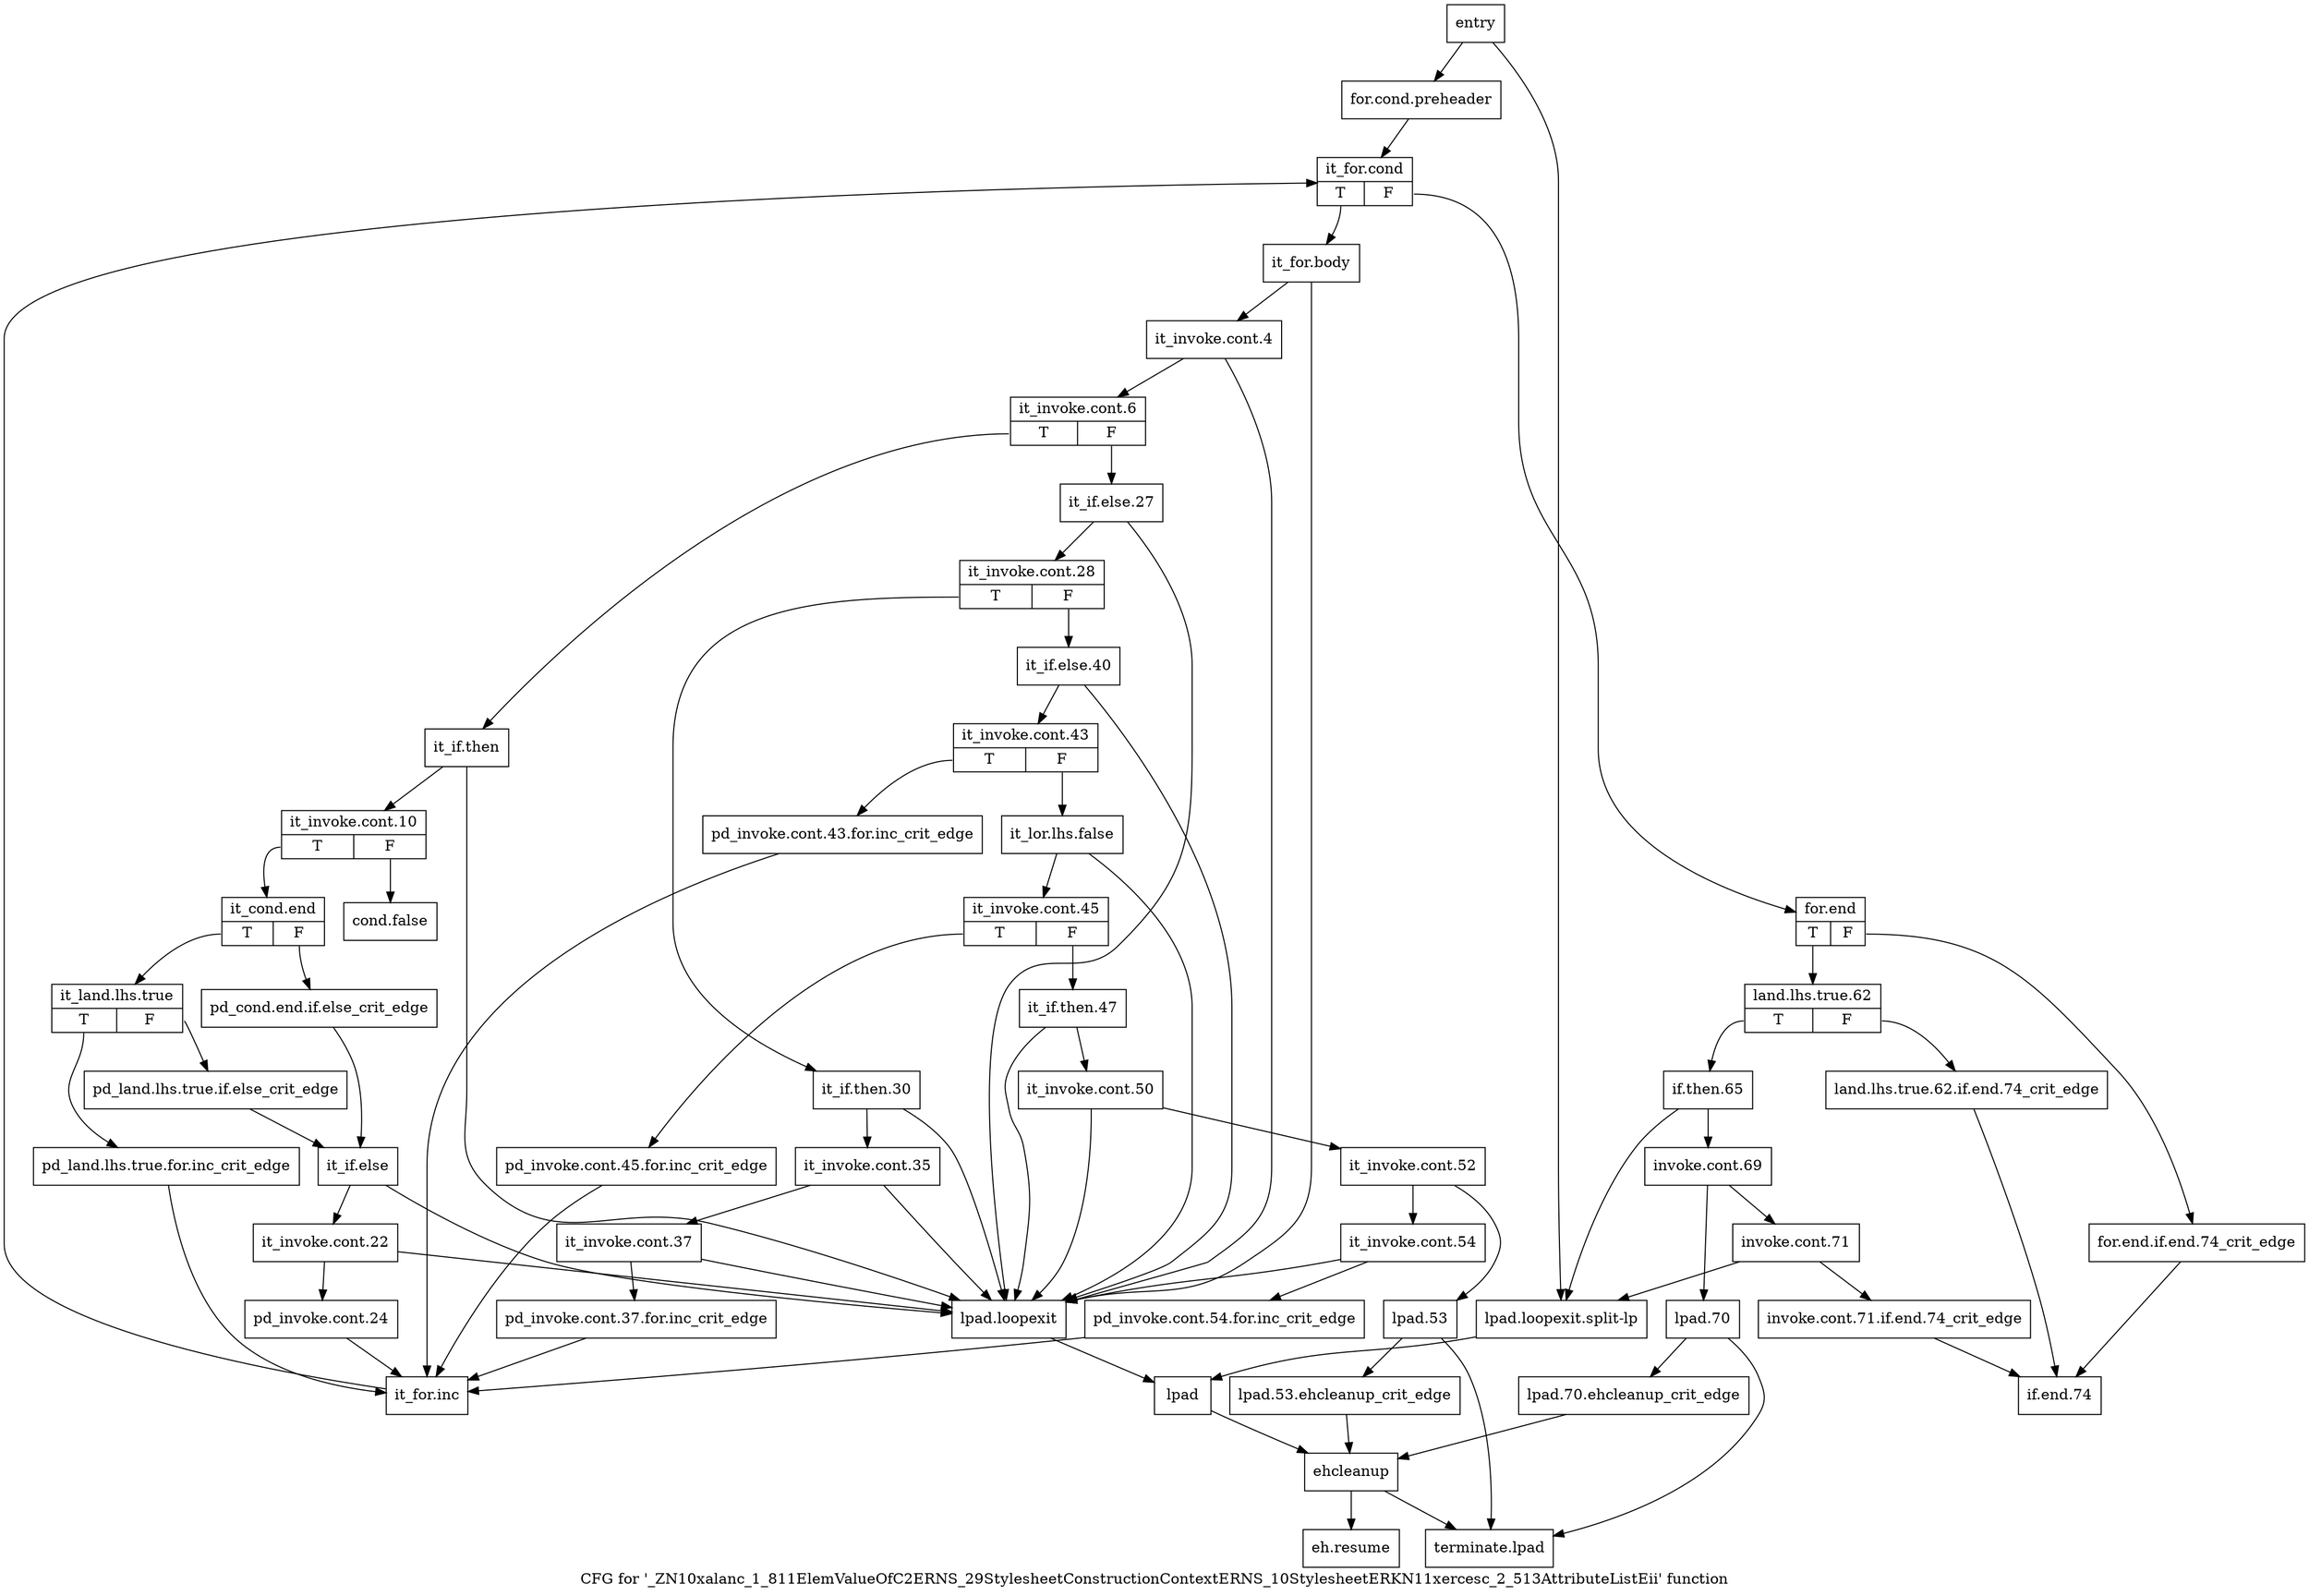 digraph "CFG for '_ZN10xalanc_1_811ElemValueOfC2ERNS_29StylesheetConstructionContextERNS_10StylesheetERKN11xercesc_2_513AttributeListEii' function" {
	label="CFG for '_ZN10xalanc_1_811ElemValueOfC2ERNS_29StylesheetConstructionContextERNS_10StylesheetERKN11xercesc_2_513AttributeListEii' function";

	Node0x736f0b0 [shape=record,label="{entry}"];
	Node0x736f0b0 -> Node0x736f100;
	Node0x736f0b0 -> Node0x736fe00;
	Node0x736f100 [shape=record,label="{for.cond.preheader}"];
	Node0x736f100 -> Node0x736f150;
	Node0x736f150 [shape=record,label="{it_for.cond|{<s0>T|<s1>F}}"];
	Node0x736f150:s0 -> Node0x736f1a0;
	Node0x736f150:s1 -> Node0x7370760;
	Node0x736f1a0 [shape=record,label="{it_for.body}"];
	Node0x736f1a0 -> Node0x736f1f0;
	Node0x736f1a0 -> Node0x736fdb0;
	Node0x736f1f0 [shape=record,label="{it_invoke.cont.4}"];
	Node0x736f1f0 -> Node0x736fc70;
	Node0x736f1f0 -> Node0x736fdb0;
	Node0x736fc70 [shape=record,label="{it_invoke.cont.6|{<s0>T|<s1>F}}"];
	Node0x736fc70:s0 -> Node0x736fcc0;
	Node0x736fc70:s1 -> Node0x7370120;
	Node0x736fcc0 [shape=record,label="{it_if.then}"];
	Node0x736fcc0 -> Node0x736fd10;
	Node0x736fcc0 -> Node0x736fdb0;
	Node0x736fd10 [shape=record,label="{it_invoke.cont.10|{<s0>T|<s1>F}}"];
	Node0x736fd10:s0 -> Node0x736fea0;
	Node0x736fd10:s1 -> Node0x736fd60;
	Node0x736fd60 [shape=record,label="{cond.false}"];
	Node0x736fdb0 [shape=record,label="{lpad.loopexit}"];
	Node0x736fdb0 -> Node0x736fe50;
	Node0x736fe00 [shape=record,label="{lpad.loopexit.split-lp}"];
	Node0x736fe00 -> Node0x736fe50;
	Node0x736fe50 [shape=record,label="{lpad}"];
	Node0x736fe50 -> Node0x7370ad0;
	Node0x736fea0 [shape=record,label="{it_cond.end|{<s0>T|<s1>F}}"];
	Node0x736fea0:s0 -> Node0x736ff40;
	Node0x736fea0:s1 -> Node0x736fef0;
	Node0x736fef0 [shape=record,label="{pd_cond.end.if.else_crit_edge}"];
	Node0x736fef0 -> Node0x7370030;
	Node0x736ff40 [shape=record,label="{it_land.lhs.true|{<s0>T|<s1>F}}"];
	Node0x736ff40:s0 -> Node0x736ffe0;
	Node0x736ff40:s1 -> Node0x736ff90;
	Node0x736ff90 [shape=record,label="{pd_land.lhs.true.if.else_crit_edge}"];
	Node0x736ff90 -> Node0x7370030;
	Node0x736ffe0 [shape=record,label="{pd_land.lhs.true.for.inc_crit_edge}"];
	Node0x736ffe0 -> Node0x7370710;
	Node0x7370030 [shape=record,label="{it_if.else}"];
	Node0x7370030 -> Node0x7370080;
	Node0x7370030 -> Node0x736fdb0;
	Node0x7370080 [shape=record,label="{it_invoke.cont.22}"];
	Node0x7370080 -> Node0x73700d0;
	Node0x7370080 -> Node0x736fdb0;
	Node0x73700d0 [shape=record,label="{pd_invoke.cont.24}"];
	Node0x73700d0 -> Node0x7370710;
	Node0x7370120 [shape=record,label="{it_if.else.27}"];
	Node0x7370120 -> Node0x7370170;
	Node0x7370120 -> Node0x736fdb0;
	Node0x7370170 [shape=record,label="{it_invoke.cont.28|{<s0>T|<s1>F}}"];
	Node0x7370170:s0 -> Node0x73701c0;
	Node0x7370170:s1 -> Node0x7370300;
	Node0x73701c0 [shape=record,label="{it_if.then.30}"];
	Node0x73701c0 -> Node0x7370210;
	Node0x73701c0 -> Node0x736fdb0;
	Node0x7370210 [shape=record,label="{it_invoke.cont.35}"];
	Node0x7370210 -> Node0x7370260;
	Node0x7370210 -> Node0x736fdb0;
	Node0x7370260 [shape=record,label="{it_invoke.cont.37}"];
	Node0x7370260 -> Node0x73702b0;
	Node0x7370260 -> Node0x736fdb0;
	Node0x73702b0 [shape=record,label="{pd_invoke.cont.37.for.inc_crit_edge}"];
	Node0x73702b0 -> Node0x7370710;
	Node0x7370300 [shape=record,label="{it_if.else.40}"];
	Node0x7370300 -> Node0x7370350;
	Node0x7370300 -> Node0x736fdb0;
	Node0x7370350 [shape=record,label="{it_invoke.cont.43|{<s0>T|<s1>F}}"];
	Node0x7370350:s0 -> Node0x73703a0;
	Node0x7370350:s1 -> Node0x73703f0;
	Node0x73703a0 [shape=record,label="{pd_invoke.cont.43.for.inc_crit_edge}"];
	Node0x73703a0 -> Node0x7370710;
	Node0x73703f0 [shape=record,label="{it_lor.lhs.false}"];
	Node0x73703f0 -> Node0x7370440;
	Node0x73703f0 -> Node0x736fdb0;
	Node0x7370440 [shape=record,label="{it_invoke.cont.45|{<s0>T|<s1>F}}"];
	Node0x7370440:s0 -> Node0x7370490;
	Node0x7370440:s1 -> Node0x73704e0;
	Node0x7370490 [shape=record,label="{pd_invoke.cont.45.for.inc_crit_edge}"];
	Node0x7370490 -> Node0x7370710;
	Node0x73704e0 [shape=record,label="{it_if.then.47}"];
	Node0x73704e0 -> Node0x7370530;
	Node0x73704e0 -> Node0x736fdb0;
	Node0x7370530 [shape=record,label="{it_invoke.cont.50}"];
	Node0x7370530 -> Node0x7370580;
	Node0x7370530 -> Node0x736fdb0;
	Node0x7370580 [shape=record,label="{it_invoke.cont.52}"];
	Node0x7370580 -> Node0x73705d0;
	Node0x7370580 -> Node0x7370670;
	Node0x73705d0 [shape=record,label="{it_invoke.cont.54}"];
	Node0x73705d0 -> Node0x7370620;
	Node0x73705d0 -> Node0x736fdb0;
	Node0x7370620 [shape=record,label="{pd_invoke.cont.54.for.inc_crit_edge}"];
	Node0x7370620 -> Node0x7370710;
	Node0x7370670 [shape=record,label="{lpad.53}"];
	Node0x7370670 -> Node0x73706c0;
	Node0x7370670 -> Node0x7370b70;
	Node0x73706c0 [shape=record,label="{lpad.53.ehcleanup_crit_edge}"];
	Node0x73706c0 -> Node0x7370ad0;
	Node0x7370710 [shape=record,label="{it_for.inc}"];
	Node0x7370710 -> Node0x736f150;
	Node0x7370760 [shape=record,label="{for.end|{<s0>T|<s1>F}}"];
	Node0x7370760:s0 -> Node0x7370800;
	Node0x7370760:s1 -> Node0x73707b0;
	Node0x73707b0 [shape=record,label="{for.end.if.end.74_crit_edge}"];
	Node0x73707b0 -> Node0x7370a80;
	Node0x7370800 [shape=record,label="{land.lhs.true.62|{<s0>T|<s1>F}}"];
	Node0x7370800:s0 -> Node0x73708a0;
	Node0x7370800:s1 -> Node0x7370850;
	Node0x7370850 [shape=record,label="{land.lhs.true.62.if.end.74_crit_edge}"];
	Node0x7370850 -> Node0x7370a80;
	Node0x73708a0 [shape=record,label="{if.then.65}"];
	Node0x73708a0 -> Node0x73708f0;
	Node0x73708a0 -> Node0x736fe00;
	Node0x73708f0 [shape=record,label="{invoke.cont.69}"];
	Node0x73708f0 -> Node0x7370940;
	Node0x73708f0 -> Node0x73709e0;
	Node0x7370940 [shape=record,label="{invoke.cont.71}"];
	Node0x7370940 -> Node0x7370990;
	Node0x7370940 -> Node0x736fe00;
	Node0x7370990 [shape=record,label="{invoke.cont.71.if.end.74_crit_edge}"];
	Node0x7370990 -> Node0x7370a80;
	Node0x73709e0 [shape=record,label="{lpad.70}"];
	Node0x73709e0 -> Node0x7370a30;
	Node0x73709e0 -> Node0x7370b70;
	Node0x7370a30 [shape=record,label="{lpad.70.ehcleanup_crit_edge}"];
	Node0x7370a30 -> Node0x7370ad0;
	Node0x7370a80 [shape=record,label="{if.end.74}"];
	Node0x7370ad0 [shape=record,label="{ehcleanup}"];
	Node0x7370ad0 -> Node0x7370b20;
	Node0x7370ad0 -> Node0x7370b70;
	Node0x7370b20 [shape=record,label="{eh.resume}"];
	Node0x7370b70 [shape=record,label="{terminate.lpad}"];
}
